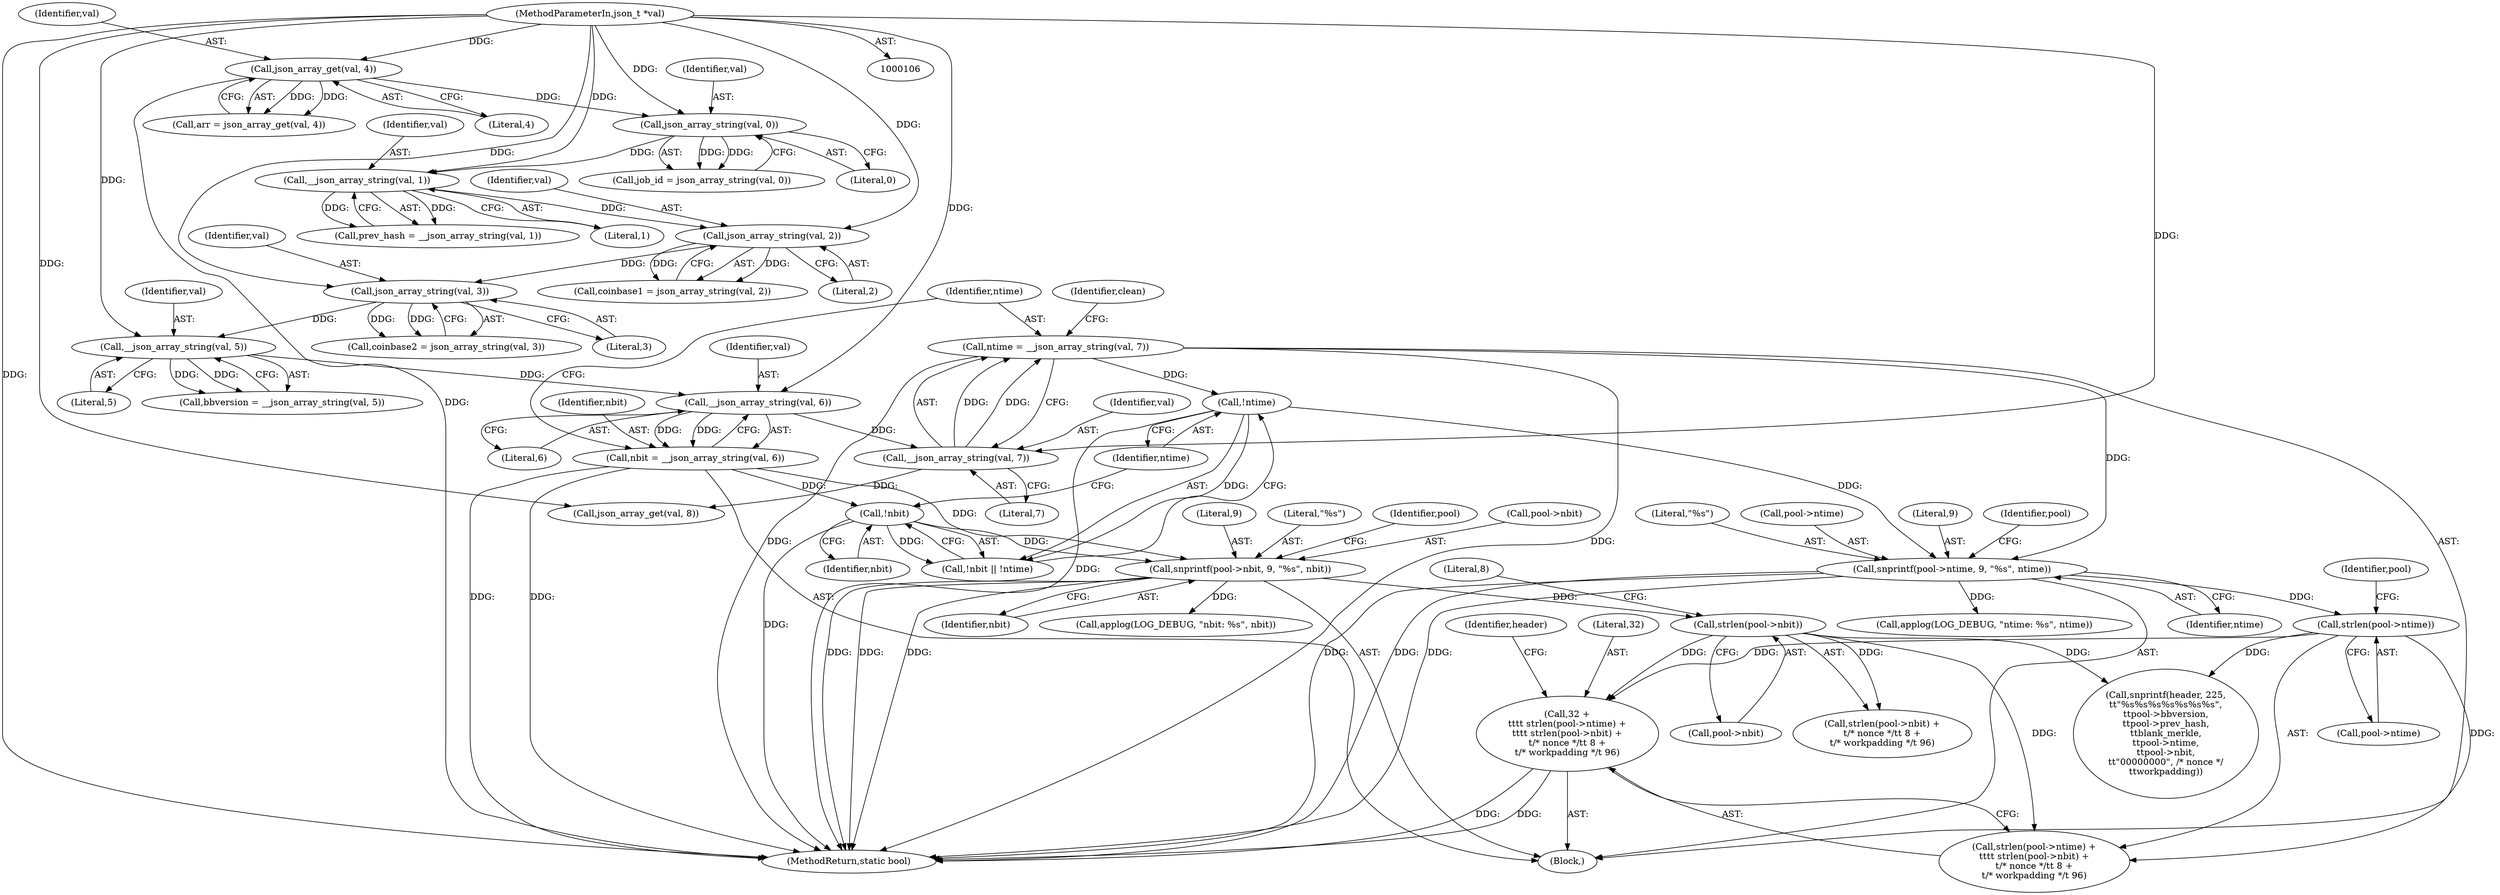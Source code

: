 digraph "0_cgminer_e1c5050734123973b99d181c45e74b2cbb00272e_1@API" {
"1000453" [label="(Call,32 +\n\t\t\t\t strlen(pool->ntime) +\n\t\t\t\t strlen(pool->nbit) +\n\t/* nonce */\t\t 8 +\n\t/* workpadding */\t 96)"];
"1000456" [label="(Call,strlen(pool->ntime))"];
"1000281" [label="(Call,snprintf(pool->ntime, 9, \"%s\", ntime))"];
"1000184" [label="(Call,ntime = __json_array_string(val, 7))"];
"1000186" [label="(Call,__json_array_string(val, 7))"];
"1000181" [label="(Call,__json_array_string(val, 6))"];
"1000176" [label="(Call,__json_array_string(val, 5))"];
"1000171" [label="(Call,json_array_string(val, 3))"];
"1000166" [label="(Call,json_array_string(val, 2))"];
"1000161" [label="(Call,__json_array_string(val, 1))"];
"1000156" [label="(Call,json_array_string(val, 0))"];
"1000139" [label="(Call,json_array_get(val, 4))"];
"1000108" [label="(MethodParameterIn,json_t *val)"];
"1000214" [label="(Call,!ntime)"];
"1000461" [label="(Call,strlen(pool->nbit))"];
"1000274" [label="(Call,snprintf(pool->nbit, 9, \"%s\", nbit))"];
"1000179" [label="(Call,nbit = __json_array_string(val, 6))"];
"1000212" [label="(Call,!nbit)"];
"1000285" [label="(Literal,9)"];
"1000278" [label="(Literal,9)"];
"1000182" [label="(Identifier,val)"];
"1000166" [label="(Call,json_array_string(val, 2))"];
"1000139" [label="(Call,json_array_get(val, 4))"];
"1000279" [label="(Literal,\"%s\")"];
"1000188" [label="(Literal,7)"];
"1000287" [label="(Identifier,ntime)"];
"1000462" [label="(Call,pool->nbit)"];
"1000281" [label="(Call,snprintf(pool->ntime, 9, \"%s\", ntime))"];
"1000186" [label="(Call,__json_array_string(val, 7))"];
"1000177" [label="(Identifier,val)"];
"1000137" [label="(Call,arr = json_array_get(val, 4))"];
"1000291" [label="(Identifier,pool)"];
"1000167" [label="(Identifier,val)"];
"1000212" [label="(Call,!nbit)"];
"1000215" [label="(Identifier,ntime)"];
"1000180" [label="(Identifier,nbit)"];
"1000157" [label="(Identifier,val)"];
"1000109" [label="(Block,)"];
"1000171" [label="(Call,json_array_string(val, 3))"];
"1000141" [label="(Literal,4)"];
"1000140" [label="(Identifier,val)"];
"1000213" [label="(Identifier,nbit)"];
"1000286" [label="(Literal,\"%s\")"];
"1000453" [label="(Call,32 +\n\t\t\t\t strlen(pool->ntime) +\n\t\t\t\t strlen(pool->nbit) +\n\t/* nonce */\t\t 8 +\n\t/* workpadding */\t 96)"];
"1000466" [label="(Literal,8)"];
"1000184" [label="(Call,ntime = __json_array_string(val, 7))"];
"1000190" [label="(Identifier,clean)"];
"1000161" [label="(Call,__json_array_string(val, 1))"];
"1000468" [label="(Call,snprintf(header, 225,\n\t\t\"%s%s%s%s%s%s%s\",\n\t\tpool->bbversion,\n\t\tpool->prev_hash,\n\t\tblank_merkle,\n\t\tpool->ntime,\n\t\tpool->nbit,\n\t\t\"00000000\", /* nonce */\n\t\tworkpadding))"];
"1000164" [label="(Call,coinbase1 = json_array_string(val, 2))"];
"1000457" [label="(Call,pool->ntime)"];
"1000156" [label="(Call,json_array_string(val, 0))"];
"1000650" [label="(Call,applog(LOG_DEBUG, \"nbit: %s\", nbit))"];
"1000214" [label="(Call,!ntime)"];
"1000108" [label="(MethodParameterIn,json_t *val)"];
"1000169" [label="(Call,coinbase2 = json_array_string(val, 3))"];
"1000460" [label="(Call,strlen(pool->nbit) +\n\t/* nonce */\t\t 8 +\n\t/* workpadding */\t 96)"];
"1000211" [label="(Call,!nbit || !ntime)"];
"1000183" [label="(Literal,6)"];
"1000178" [label="(Literal,5)"];
"1000461" [label="(Call,strlen(pool->nbit))"];
"1000187" [label="(Identifier,val)"];
"1000159" [label="(Call,prev_hash = __json_array_string(val, 1))"];
"1000162" [label="(Identifier,val)"];
"1000168" [label="(Literal,2)"];
"1000283" [label="(Identifier,pool)"];
"1000163" [label="(Literal,1)"];
"1000282" [label="(Call,pool->ntime)"];
"1000275" [label="(Call,pool->nbit)"];
"1000454" [label="(Literal,32)"];
"1000154" [label="(Call,job_id = json_array_string(val, 0))"];
"1000654" [label="(Call,applog(LOG_DEBUG, \"ntime: %s\", ntime))"];
"1000179" [label="(Call,nbit = __json_array_string(val, 6))"];
"1000463" [label="(Identifier,pool)"];
"1000176" [label="(Call,__json_array_string(val, 5))"];
"1000192" [label="(Call,json_array_get(val, 8))"];
"1000174" [label="(Call,bbversion = __json_array_string(val, 5))"];
"1000274" [label="(Call,snprintf(pool->nbit, 9, \"%s\", nbit))"];
"1000469" [label="(Identifier,header)"];
"1000455" [label="(Call,strlen(pool->ntime) +\n\t\t\t\t strlen(pool->nbit) +\n\t/* nonce */\t\t 8 +\n\t/* workpadding */\t 96)"];
"1000173" [label="(Literal,3)"];
"1000280" [label="(Identifier,nbit)"];
"1000172" [label="(Identifier,val)"];
"1000185" [label="(Identifier,ntime)"];
"1000158" [label="(Literal,0)"];
"1000456" [label="(Call,strlen(pool->ntime))"];
"1000181" [label="(Call,__json_array_string(val, 6))"];
"1000685" [label="(MethodReturn,static bool)"];
"1000453" -> "1000109"  [label="AST: "];
"1000453" -> "1000455"  [label="CFG: "];
"1000454" -> "1000453"  [label="AST: "];
"1000455" -> "1000453"  [label="AST: "];
"1000469" -> "1000453"  [label="CFG: "];
"1000453" -> "1000685"  [label="DDG: "];
"1000453" -> "1000685"  [label="DDG: "];
"1000456" -> "1000453"  [label="DDG: "];
"1000461" -> "1000453"  [label="DDG: "];
"1000456" -> "1000455"  [label="AST: "];
"1000456" -> "1000457"  [label="CFG: "];
"1000457" -> "1000456"  [label="AST: "];
"1000463" -> "1000456"  [label="CFG: "];
"1000456" -> "1000455"  [label="DDG: "];
"1000281" -> "1000456"  [label="DDG: "];
"1000456" -> "1000468"  [label="DDG: "];
"1000281" -> "1000109"  [label="AST: "];
"1000281" -> "1000287"  [label="CFG: "];
"1000282" -> "1000281"  [label="AST: "];
"1000285" -> "1000281"  [label="AST: "];
"1000286" -> "1000281"  [label="AST: "];
"1000287" -> "1000281"  [label="AST: "];
"1000291" -> "1000281"  [label="CFG: "];
"1000281" -> "1000685"  [label="DDG: "];
"1000281" -> "1000685"  [label="DDG: "];
"1000281" -> "1000685"  [label="DDG: "];
"1000184" -> "1000281"  [label="DDG: "];
"1000214" -> "1000281"  [label="DDG: "];
"1000281" -> "1000654"  [label="DDG: "];
"1000184" -> "1000109"  [label="AST: "];
"1000184" -> "1000186"  [label="CFG: "];
"1000185" -> "1000184"  [label="AST: "];
"1000186" -> "1000184"  [label="AST: "];
"1000190" -> "1000184"  [label="CFG: "];
"1000184" -> "1000685"  [label="DDG: "];
"1000184" -> "1000685"  [label="DDG: "];
"1000186" -> "1000184"  [label="DDG: "];
"1000186" -> "1000184"  [label="DDG: "];
"1000184" -> "1000214"  [label="DDG: "];
"1000186" -> "1000188"  [label="CFG: "];
"1000187" -> "1000186"  [label="AST: "];
"1000188" -> "1000186"  [label="AST: "];
"1000181" -> "1000186"  [label="DDG: "];
"1000108" -> "1000186"  [label="DDG: "];
"1000186" -> "1000192"  [label="DDG: "];
"1000181" -> "1000179"  [label="AST: "];
"1000181" -> "1000183"  [label="CFG: "];
"1000182" -> "1000181"  [label="AST: "];
"1000183" -> "1000181"  [label="AST: "];
"1000179" -> "1000181"  [label="CFG: "];
"1000181" -> "1000179"  [label="DDG: "];
"1000181" -> "1000179"  [label="DDG: "];
"1000176" -> "1000181"  [label="DDG: "];
"1000108" -> "1000181"  [label="DDG: "];
"1000176" -> "1000174"  [label="AST: "];
"1000176" -> "1000178"  [label="CFG: "];
"1000177" -> "1000176"  [label="AST: "];
"1000178" -> "1000176"  [label="AST: "];
"1000174" -> "1000176"  [label="CFG: "];
"1000176" -> "1000174"  [label="DDG: "];
"1000176" -> "1000174"  [label="DDG: "];
"1000171" -> "1000176"  [label="DDG: "];
"1000108" -> "1000176"  [label="DDG: "];
"1000171" -> "1000169"  [label="AST: "];
"1000171" -> "1000173"  [label="CFG: "];
"1000172" -> "1000171"  [label="AST: "];
"1000173" -> "1000171"  [label="AST: "];
"1000169" -> "1000171"  [label="CFG: "];
"1000171" -> "1000169"  [label="DDG: "];
"1000171" -> "1000169"  [label="DDG: "];
"1000166" -> "1000171"  [label="DDG: "];
"1000108" -> "1000171"  [label="DDG: "];
"1000166" -> "1000164"  [label="AST: "];
"1000166" -> "1000168"  [label="CFG: "];
"1000167" -> "1000166"  [label="AST: "];
"1000168" -> "1000166"  [label="AST: "];
"1000164" -> "1000166"  [label="CFG: "];
"1000166" -> "1000164"  [label="DDG: "];
"1000166" -> "1000164"  [label="DDG: "];
"1000161" -> "1000166"  [label="DDG: "];
"1000108" -> "1000166"  [label="DDG: "];
"1000161" -> "1000159"  [label="AST: "];
"1000161" -> "1000163"  [label="CFG: "];
"1000162" -> "1000161"  [label="AST: "];
"1000163" -> "1000161"  [label="AST: "];
"1000159" -> "1000161"  [label="CFG: "];
"1000161" -> "1000159"  [label="DDG: "];
"1000161" -> "1000159"  [label="DDG: "];
"1000156" -> "1000161"  [label="DDG: "];
"1000108" -> "1000161"  [label="DDG: "];
"1000156" -> "1000154"  [label="AST: "];
"1000156" -> "1000158"  [label="CFG: "];
"1000157" -> "1000156"  [label="AST: "];
"1000158" -> "1000156"  [label="AST: "];
"1000154" -> "1000156"  [label="CFG: "];
"1000156" -> "1000154"  [label="DDG: "];
"1000156" -> "1000154"  [label="DDG: "];
"1000139" -> "1000156"  [label="DDG: "];
"1000108" -> "1000156"  [label="DDG: "];
"1000139" -> "1000137"  [label="AST: "];
"1000139" -> "1000141"  [label="CFG: "];
"1000140" -> "1000139"  [label="AST: "];
"1000141" -> "1000139"  [label="AST: "];
"1000137" -> "1000139"  [label="CFG: "];
"1000139" -> "1000685"  [label="DDG: "];
"1000139" -> "1000137"  [label="DDG: "];
"1000139" -> "1000137"  [label="DDG: "];
"1000108" -> "1000139"  [label="DDG: "];
"1000108" -> "1000106"  [label="AST: "];
"1000108" -> "1000685"  [label="DDG: "];
"1000108" -> "1000192"  [label="DDG: "];
"1000214" -> "1000211"  [label="AST: "];
"1000214" -> "1000215"  [label="CFG: "];
"1000215" -> "1000214"  [label="AST: "];
"1000211" -> "1000214"  [label="CFG: "];
"1000214" -> "1000685"  [label="DDG: "];
"1000214" -> "1000211"  [label="DDG: "];
"1000461" -> "1000460"  [label="AST: "];
"1000461" -> "1000462"  [label="CFG: "];
"1000462" -> "1000461"  [label="AST: "];
"1000466" -> "1000461"  [label="CFG: "];
"1000461" -> "1000455"  [label="DDG: "];
"1000461" -> "1000460"  [label="DDG: "];
"1000274" -> "1000461"  [label="DDG: "];
"1000461" -> "1000468"  [label="DDG: "];
"1000274" -> "1000109"  [label="AST: "];
"1000274" -> "1000280"  [label="CFG: "];
"1000275" -> "1000274"  [label="AST: "];
"1000278" -> "1000274"  [label="AST: "];
"1000279" -> "1000274"  [label="AST: "];
"1000280" -> "1000274"  [label="AST: "];
"1000283" -> "1000274"  [label="CFG: "];
"1000274" -> "1000685"  [label="DDG: "];
"1000274" -> "1000685"  [label="DDG: "];
"1000274" -> "1000685"  [label="DDG: "];
"1000179" -> "1000274"  [label="DDG: "];
"1000212" -> "1000274"  [label="DDG: "];
"1000274" -> "1000650"  [label="DDG: "];
"1000179" -> "1000109"  [label="AST: "];
"1000180" -> "1000179"  [label="AST: "];
"1000185" -> "1000179"  [label="CFG: "];
"1000179" -> "1000685"  [label="DDG: "];
"1000179" -> "1000685"  [label="DDG: "];
"1000179" -> "1000212"  [label="DDG: "];
"1000212" -> "1000211"  [label="AST: "];
"1000212" -> "1000213"  [label="CFG: "];
"1000213" -> "1000212"  [label="AST: "];
"1000215" -> "1000212"  [label="CFG: "];
"1000211" -> "1000212"  [label="CFG: "];
"1000212" -> "1000685"  [label="DDG: "];
"1000212" -> "1000211"  [label="DDG: "];
}
